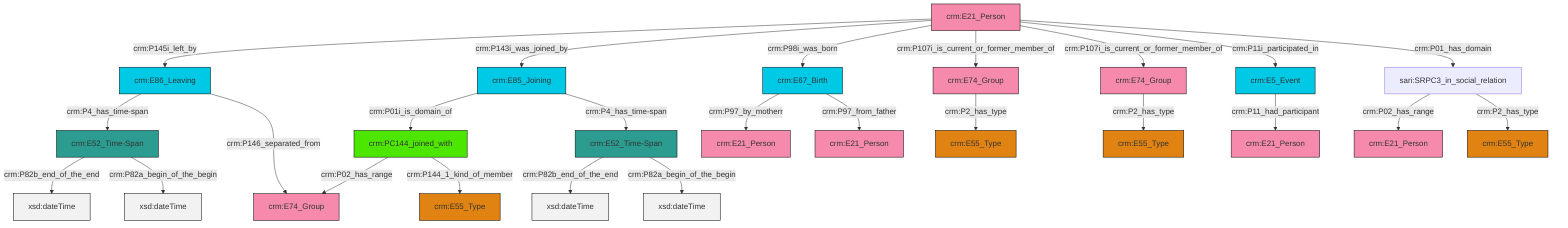 graph TD
classDef Literal fill:#f2f2f2,stroke:#000000;
classDef CRM_Entity fill:#FFFFFF,stroke:#000000;
classDef Temporal_Entity fill:#00C9E6, stroke:#000000;
classDef Type fill:#E18312, stroke:#000000;
classDef Time-Span fill:#2C9C91, stroke:#000000;
classDef Appellation fill:#FFEB7F, stroke:#000000;
classDef Place fill:#008836, stroke:#000000;
classDef Persistent_Item fill:#B266B2, stroke:#000000;
classDef Conceptual_Object fill:#FFD700, stroke:#000000;
classDef Physical_Thing fill:#D2B48C, stroke:#000000;
classDef Actor fill:#f58aad, stroke:#000000;
classDef PC_Classes fill:#4ce600, stroke:#000000;
classDef Multi fill:#cccccc,stroke:#000000;

0["crm:E21_Person"]:::Actor -->|crm:P145i_left_by| 1["crm:E86_Leaving"]:::Temporal_Entity
2["crm:E74_Group"]:::Actor -->|crm:P2_has_type| 3["crm:E55_Type"]:::Type
0["crm:E21_Person"]:::Actor -->|crm:P143i_was_joined_by| 4["crm:E85_Joining"]:::Temporal_Entity
5["crm:E52_Time-Span"]:::Time-Span -->|crm:P82b_end_of_the_end| 6[xsd:dateTime]:::Literal
7["crm:PC144_joined_with"]:::PC_Classes -->|crm:P02_has_range| 8["crm:E74_Group"]:::Actor
10["sari:SRPC3_in_social_relation"]:::Default -->|crm:P02_has_range| 12["crm:E21_Person"]:::Actor
15["crm:E67_Birth"]:::Temporal_Entity -->|crm:P97_by_motherr| 16["crm:E21_Person"]:::Actor
1["crm:E86_Leaving"]:::Temporal_Entity -->|crm:P4_has_time-span| 5["crm:E52_Time-Span"]:::Time-Span
4["crm:E85_Joining"]:::Temporal_Entity -->|crm:P01i_is_domain_of| 7["crm:PC144_joined_with"]:::PC_Classes
4["crm:E85_Joining"]:::Temporal_Entity -->|crm:P4_has_time-span| 18["crm:E52_Time-Span"]:::Time-Span
1["crm:E86_Leaving"]:::Temporal_Entity -->|crm:P146_separated_from| 8["crm:E74_Group"]:::Actor
18["crm:E52_Time-Span"]:::Time-Span -->|crm:P82b_end_of_the_end| 24[xsd:dateTime]:::Literal
0["crm:E21_Person"]:::Actor -->|crm:P98i_was_born| 15["crm:E67_Birth"]:::Temporal_Entity
0["crm:E21_Person"]:::Actor -->|crm:P107i_is_current_or_former_member_of| 20["crm:E74_Group"]:::Actor
0["crm:E21_Person"]:::Actor -->|crm:P107i_is_current_or_former_member_of| 2["crm:E74_Group"]:::Actor
10["sari:SRPC3_in_social_relation"]:::Default -->|crm:P2_has_type| 33["crm:E55_Type"]:::Type
15["crm:E67_Birth"]:::Temporal_Entity -->|crm:P97_from_father| 22["crm:E21_Person"]:::Actor
5["crm:E52_Time-Span"]:::Time-Span -->|crm:P82a_begin_of_the_begin| 36[xsd:dateTime]:::Literal
7["crm:PC144_joined_with"]:::PC_Classes -->|crm:P144_1_kind_of_member| 29["crm:E55_Type"]:::Type
0["crm:E21_Person"]:::Actor -->|crm:P11i_participated_in| 13["crm:E5_Event"]:::Temporal_Entity
0["crm:E21_Person"]:::Actor -->|crm:P01_has_domain| 10["sari:SRPC3_in_social_relation"]:::Default
18["crm:E52_Time-Span"]:::Time-Span -->|crm:P82a_begin_of_the_begin| 44[xsd:dateTime]:::Literal
20["crm:E74_Group"]:::Actor -->|crm:P2_has_type| 39["crm:E55_Type"]:::Type
13["crm:E5_Event"]:::Temporal_Entity -->|crm:P11_had_participant| 34["crm:E21_Person"]:::Actor